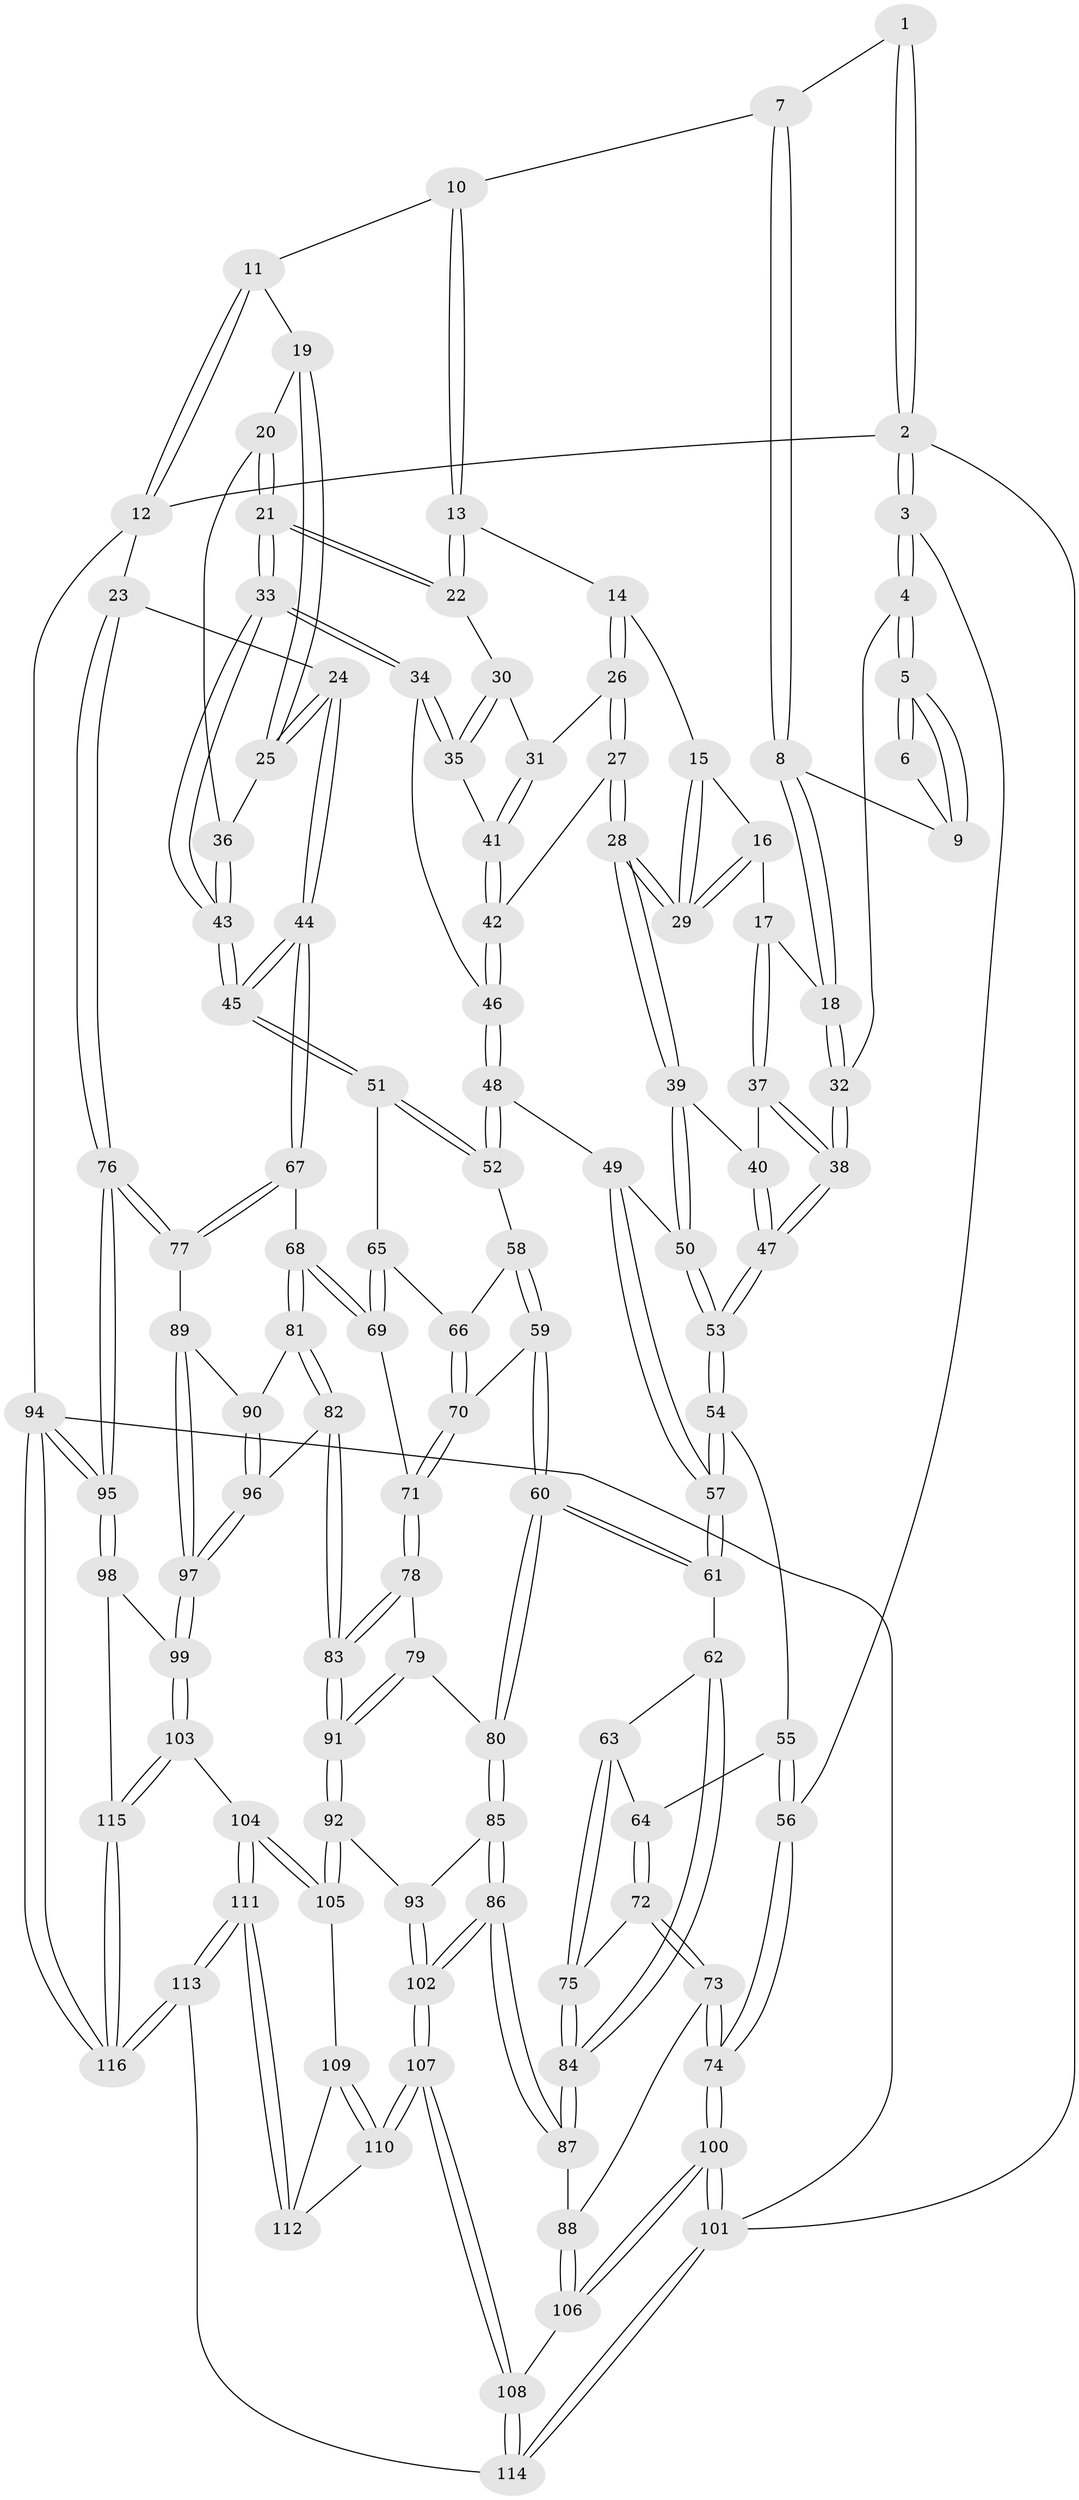 // coarse degree distribution, {5: 0.06382978723404255, 3: 0.5319148936170213, 4: 0.2978723404255319, 2: 0.10638297872340426}
// Generated by graph-tools (version 1.1) at 2025/54/03/04/25 22:54:35]
// undirected, 116 vertices, 287 edges
graph export_dot {
  node [color=gray90,style=filled];
  1 [pos="+0.18476983076091985+0"];
  2 [pos="+0+0"];
  3 [pos="+0+0.1711196827959129"];
  4 [pos="+0+0.20977568098935945"];
  5 [pos="+0.09209945191372514+0.13903133496113038"];
  6 [pos="+0.1550508892239639+0"];
  7 [pos="+0.3142092173281948+0"];
  8 [pos="+0.2829824119289123+0.09458263072491917"];
  9 [pos="+0.16572391094319736+0.10920312865116899"];
  10 [pos="+0.5641555584566899+0"];
  11 [pos="+0.816323641584527+0"];
  12 [pos="+1+0"];
  13 [pos="+0.557548335362952+0"];
  14 [pos="+0.4655254834560001+0.10964348041273579"];
  15 [pos="+0.4328370908724429+0.11858027046341936"];
  16 [pos="+0.33028502670091575+0.11354504434107335"];
  17 [pos="+0.29025079896923567+0.10616908325640242"];
  18 [pos="+0.28767077239738686+0.10260347725201698"];
  19 [pos="+0.8060166032882492+0"];
  20 [pos="+0.7281723208339129+0.14597879024332192"];
  21 [pos="+0.6856367184452197+0.17159442058558871"];
  22 [pos="+0.6270153009724263+0.13855941773166414"];
  23 [pos="+1+0.30485332177872854"];
  24 [pos="+1+0.3208860785145532"];
  25 [pos="+0.8809114725304358+0.18192037292421812"];
  26 [pos="+0.4882622585233524+0.15186515642656545"];
  27 [pos="+0.43817118963803037+0.27597633612424405"];
  28 [pos="+0.3991823973938363+0.2879662448439741"];
  29 [pos="+0.4008492871320608+0.20829021500798203"];
  30 [pos="+0.595461436292623+0.16018701525242446"];
  31 [pos="+0.5253352872924384+0.17050906045500996"];
  32 [pos="+0.09678166642337525+0.28736909682031536"];
  33 [pos="+0.687975401259816+0.30865220092452816"];
  34 [pos="+0.65313429580842+0.29994917804656424"];
  35 [pos="+0.5839512822776508+0.23691565181541113"];
  36 [pos="+0.8067095733164807+0.18896952596754424"];
  37 [pos="+0.29181093813492676+0.18100508342034094"];
  38 [pos="+0.1275956441707649+0.30965336982456454"];
  39 [pos="+0.39316443237476223+0.29198214773230297"];
  40 [pos="+0.34191346807235723+0.26129356556085515"];
  41 [pos="+0.5381263743430963+0.23794345424625854"];
  42 [pos="+0.49903648800186373+0.28630294445082993"];
  43 [pos="+0.7176730157879416+0.3463165741403824"];
  44 [pos="+0.8446307336789426+0.4394360614802842"];
  45 [pos="+0.7353044465246293+0.38203025959149217"];
  46 [pos="+0.530784509074649+0.31769966023196294"];
  47 [pos="+0.15255961761215692+0.34183512942160604"];
  48 [pos="+0.5265953367334159+0.41078455124986474"];
  49 [pos="+0.3939796483073649+0.38366037357604277"];
  50 [pos="+0.38609481180829397+0.3370427833939086"];
  51 [pos="+0.7159922727993269+0.3917621277635341"];
  52 [pos="+0.5440932764463479+0.4330753766330146"];
  53 [pos="+0.16617251225822827+0.37412364249570185"];
  54 [pos="+0.16729082588227798+0.38057293533581177"];
  55 [pos="+0.16623174435051907+0.3921439351522656"];
  56 [pos="+0+0.5929499710225751"];
  57 [pos="+0.3718328709339235+0.4384358881199973"];
  58 [pos="+0.5407032594745449+0.4457252545932389"];
  59 [pos="+0.47845460218706415+0.5268568499694287"];
  60 [pos="+0.40662566921611826+0.563842744432004"];
  61 [pos="+0.3731962351167798+0.545579296529713"];
  62 [pos="+0.3257767123063253+0.5573734163197264"];
  63 [pos="+0.21813866899471923+0.5303950548912157"];
  64 [pos="+0.18574264732116724+0.5168203881632104"];
  65 [pos="+0.7122985127025919+0.39696568120067094"];
  66 [pos="+0.6067456241911218+0.5348615048051631"];
  67 [pos="+0.8225209520865758+0.5690757969596391"];
  68 [pos="+0.7687218096250193+0.6173651264231648"];
  69 [pos="+0.626799607669695+0.5927510913435697"];
  70 [pos="+0.6077402015145478+0.5796462981342385"];
  71 [pos="+0.6142879917839253+0.5914003698569202"];
  72 [pos="+0.0993538678868377+0.5925214349809768"];
  73 [pos="+0.014285597632270563+0.6367952458527051"];
  74 [pos="+0+0.6309791667848058"];
  75 [pos="+0.22220521944261054+0.6773852756911025"];
  76 [pos="+1+0.8234717430099991"];
  77 [pos="+0.9781648651216213+0.7102688989251777"];
  78 [pos="+0.5594305765489137+0.6605433114880945"];
  79 [pos="+0.47322594105517757+0.6812266316107383"];
  80 [pos="+0.45906371300926146+0.6828196321563034"];
  81 [pos="+0.7671023181954791+0.6227082107872026"];
  82 [pos="+0.705899473926944+0.7788108356185345"];
  83 [pos="+0.6915742727496785+0.7894277634209471"];
  84 [pos="+0.25769940897021976+0.7258917466113489"];
  85 [pos="+0.45259981487896833+0.6988741737666879"];
  86 [pos="+0.3452770581777265+0.8425704947931043"];
  87 [pos="+0.25931148418898825+0.7884922113371379"];
  88 [pos="+0.18011095539665944+0.7934983294665857"];
  89 [pos="+0.9351935997072959+0.7361854026079273"];
  90 [pos="+0.8618692050352115+0.7734268969012229"];
  91 [pos="+0.6665292729167298+0.8293033043911043"];
  92 [pos="+0.666373214742981+0.829620615125064"];
  93 [pos="+0.5691253220382563+0.8196898656312015"];
  94 [pos="+1+1"];
  95 [pos="+1+0.845564972335866"];
  96 [pos="+0.8180297767256914+0.813051083610951"];
  97 [pos="+0.8583641660919435+0.868494124034417"];
  98 [pos="+1+0.8751422521719906"];
  99 [pos="+0.8674977175008248+0.8838269341118916"];
  100 [pos="+0+1"];
  101 [pos="+0+1"];
  102 [pos="+0.36667403604302246+0.9060684980727838"];
  103 [pos="+0.7948189922774654+0.9930857242710183"];
  104 [pos="+0.6816011336821465+0.8795635805953749"];
  105 [pos="+0.6663079499020788+0.8400655200316857"];
  106 [pos="+0.09426025088656945+0.8875168360079608"];
  107 [pos="+0.3667192352353006+0.9065332355768561"];
  108 [pos="+0.3220696405954065+1"];
  109 [pos="+0.5910764083166954+0.8971702759690375"];
  110 [pos="+0.4097059402939186+0.9113550292675366"];
  111 [pos="+0.5976861311607224+1"];
  112 [pos="+0.5628505456736361+0.9590881807175975"];
  113 [pos="+0.5831474266517149+1"];
  114 [pos="+0.3234620819145401+1"];
  115 [pos="+0.8012380045900367+1"];
  116 [pos="+0.8083956294676903+1"];
  1 -- 2;
  1 -- 2;
  1 -- 7;
  2 -- 3;
  2 -- 3;
  2 -- 12;
  2 -- 101;
  3 -- 4;
  3 -- 4;
  3 -- 56;
  4 -- 5;
  4 -- 5;
  4 -- 32;
  5 -- 6;
  5 -- 6;
  5 -- 9;
  5 -- 9;
  6 -- 9;
  7 -- 8;
  7 -- 8;
  7 -- 10;
  8 -- 9;
  8 -- 18;
  8 -- 18;
  10 -- 11;
  10 -- 13;
  10 -- 13;
  11 -- 12;
  11 -- 12;
  11 -- 19;
  12 -- 23;
  12 -- 94;
  13 -- 14;
  13 -- 22;
  13 -- 22;
  14 -- 15;
  14 -- 26;
  14 -- 26;
  15 -- 16;
  15 -- 29;
  15 -- 29;
  16 -- 17;
  16 -- 29;
  16 -- 29;
  17 -- 18;
  17 -- 37;
  17 -- 37;
  18 -- 32;
  18 -- 32;
  19 -- 20;
  19 -- 25;
  19 -- 25;
  20 -- 21;
  20 -- 21;
  20 -- 36;
  21 -- 22;
  21 -- 22;
  21 -- 33;
  21 -- 33;
  22 -- 30;
  23 -- 24;
  23 -- 76;
  23 -- 76;
  24 -- 25;
  24 -- 25;
  24 -- 44;
  24 -- 44;
  25 -- 36;
  26 -- 27;
  26 -- 27;
  26 -- 31;
  27 -- 28;
  27 -- 28;
  27 -- 42;
  28 -- 29;
  28 -- 29;
  28 -- 39;
  28 -- 39;
  30 -- 31;
  30 -- 35;
  30 -- 35;
  31 -- 41;
  31 -- 41;
  32 -- 38;
  32 -- 38;
  33 -- 34;
  33 -- 34;
  33 -- 43;
  33 -- 43;
  34 -- 35;
  34 -- 35;
  34 -- 46;
  35 -- 41;
  36 -- 43;
  36 -- 43;
  37 -- 38;
  37 -- 38;
  37 -- 40;
  38 -- 47;
  38 -- 47;
  39 -- 40;
  39 -- 50;
  39 -- 50;
  40 -- 47;
  40 -- 47;
  41 -- 42;
  41 -- 42;
  42 -- 46;
  42 -- 46;
  43 -- 45;
  43 -- 45;
  44 -- 45;
  44 -- 45;
  44 -- 67;
  44 -- 67;
  45 -- 51;
  45 -- 51;
  46 -- 48;
  46 -- 48;
  47 -- 53;
  47 -- 53;
  48 -- 49;
  48 -- 52;
  48 -- 52;
  49 -- 50;
  49 -- 57;
  49 -- 57;
  50 -- 53;
  50 -- 53;
  51 -- 52;
  51 -- 52;
  51 -- 65;
  52 -- 58;
  53 -- 54;
  53 -- 54;
  54 -- 55;
  54 -- 57;
  54 -- 57;
  55 -- 56;
  55 -- 56;
  55 -- 64;
  56 -- 74;
  56 -- 74;
  57 -- 61;
  57 -- 61;
  58 -- 59;
  58 -- 59;
  58 -- 66;
  59 -- 60;
  59 -- 60;
  59 -- 70;
  60 -- 61;
  60 -- 61;
  60 -- 80;
  60 -- 80;
  61 -- 62;
  62 -- 63;
  62 -- 84;
  62 -- 84;
  63 -- 64;
  63 -- 75;
  63 -- 75;
  64 -- 72;
  64 -- 72;
  65 -- 66;
  65 -- 69;
  65 -- 69;
  66 -- 70;
  66 -- 70;
  67 -- 68;
  67 -- 77;
  67 -- 77;
  68 -- 69;
  68 -- 69;
  68 -- 81;
  68 -- 81;
  69 -- 71;
  70 -- 71;
  70 -- 71;
  71 -- 78;
  71 -- 78;
  72 -- 73;
  72 -- 73;
  72 -- 75;
  73 -- 74;
  73 -- 74;
  73 -- 88;
  74 -- 100;
  74 -- 100;
  75 -- 84;
  75 -- 84;
  76 -- 77;
  76 -- 77;
  76 -- 95;
  76 -- 95;
  77 -- 89;
  78 -- 79;
  78 -- 83;
  78 -- 83;
  79 -- 80;
  79 -- 91;
  79 -- 91;
  80 -- 85;
  80 -- 85;
  81 -- 82;
  81 -- 82;
  81 -- 90;
  82 -- 83;
  82 -- 83;
  82 -- 96;
  83 -- 91;
  83 -- 91;
  84 -- 87;
  84 -- 87;
  85 -- 86;
  85 -- 86;
  85 -- 93;
  86 -- 87;
  86 -- 87;
  86 -- 102;
  86 -- 102;
  87 -- 88;
  88 -- 106;
  88 -- 106;
  89 -- 90;
  89 -- 97;
  89 -- 97;
  90 -- 96;
  90 -- 96;
  91 -- 92;
  91 -- 92;
  92 -- 93;
  92 -- 105;
  92 -- 105;
  93 -- 102;
  93 -- 102;
  94 -- 95;
  94 -- 95;
  94 -- 116;
  94 -- 116;
  94 -- 101;
  95 -- 98;
  95 -- 98;
  96 -- 97;
  96 -- 97;
  97 -- 99;
  97 -- 99;
  98 -- 99;
  98 -- 115;
  99 -- 103;
  99 -- 103;
  100 -- 101;
  100 -- 101;
  100 -- 106;
  100 -- 106;
  101 -- 114;
  101 -- 114;
  102 -- 107;
  102 -- 107;
  103 -- 104;
  103 -- 115;
  103 -- 115;
  104 -- 105;
  104 -- 105;
  104 -- 111;
  104 -- 111;
  105 -- 109;
  106 -- 108;
  107 -- 108;
  107 -- 108;
  107 -- 110;
  107 -- 110;
  108 -- 114;
  108 -- 114;
  109 -- 110;
  109 -- 110;
  109 -- 112;
  110 -- 112;
  111 -- 112;
  111 -- 112;
  111 -- 113;
  111 -- 113;
  113 -- 114;
  113 -- 116;
  113 -- 116;
  115 -- 116;
  115 -- 116;
}

